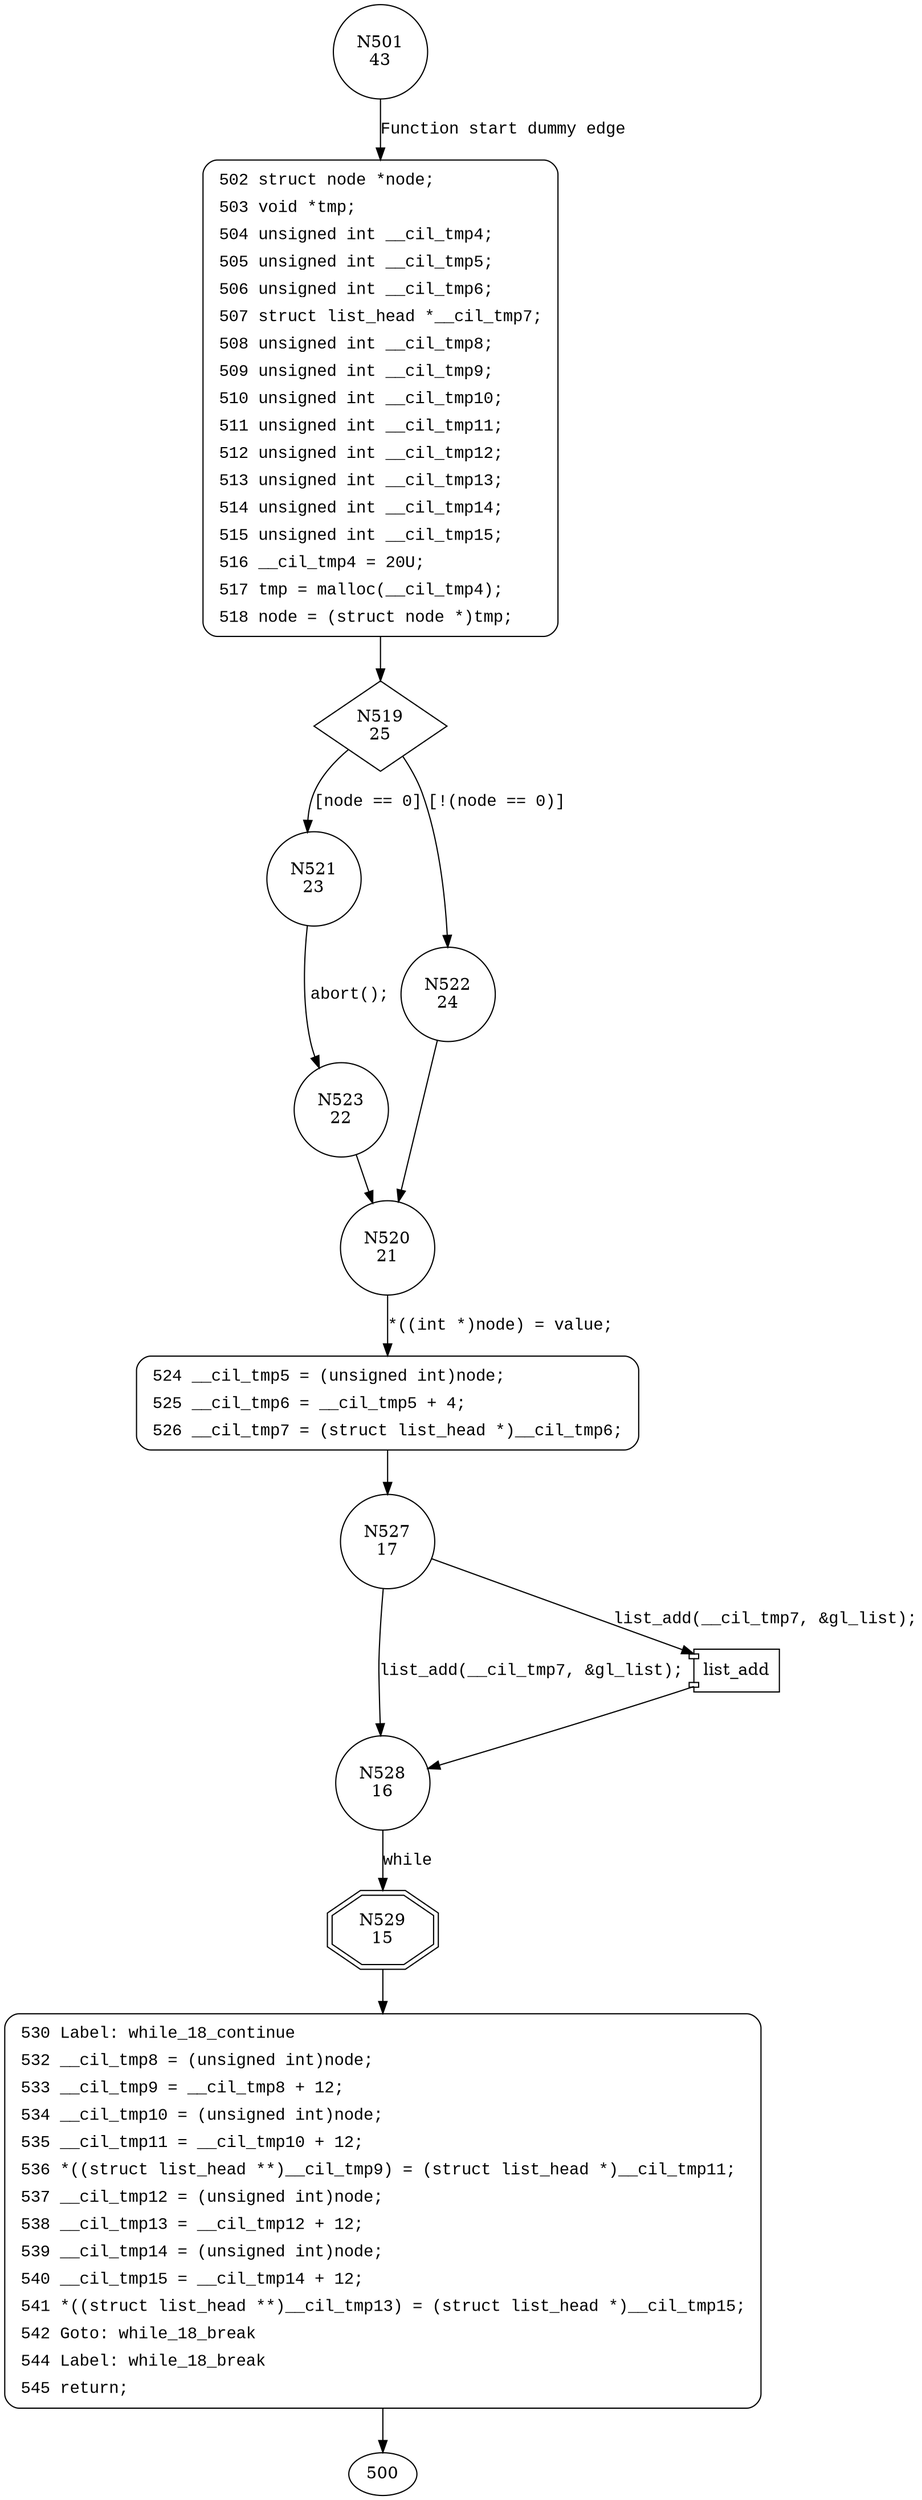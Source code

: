 digraph gl_insert {
501 [shape="circle" label="N501\n43"]
502 [shape="circle" label="N502\n42"]
519 [shape="diamond" label="N519\n25"]
521 [shape="circle" label="N521\n23"]
522 [shape="circle" label="N522\n24"]
520 [shape="circle" label="N520\n21"]
524 [shape="circle" label="N524\n20"]
527 [shape="circle" label="N527\n17"]
528 [shape="circle" label="N528\n16"]
529 [shape="doubleoctagon" label="N529\n15"]
530 [shape="circle" label="N530\n14"]
523 [shape="circle" label="N523\n22"]
502 [style="filled,bold" penwidth="1" fillcolor="white" fontname="Courier New" shape="Mrecord" label=<<table border="0" cellborder="0" cellpadding="3" bgcolor="white"><tr><td align="right">502</td><td align="left">struct node *node;</td></tr><tr><td align="right">503</td><td align="left">void *tmp;</td></tr><tr><td align="right">504</td><td align="left">unsigned int __cil_tmp4;</td></tr><tr><td align="right">505</td><td align="left">unsigned int __cil_tmp5;</td></tr><tr><td align="right">506</td><td align="left">unsigned int __cil_tmp6;</td></tr><tr><td align="right">507</td><td align="left">struct list_head *__cil_tmp7;</td></tr><tr><td align="right">508</td><td align="left">unsigned int __cil_tmp8;</td></tr><tr><td align="right">509</td><td align="left">unsigned int __cil_tmp9;</td></tr><tr><td align="right">510</td><td align="left">unsigned int __cil_tmp10;</td></tr><tr><td align="right">511</td><td align="left">unsigned int __cil_tmp11;</td></tr><tr><td align="right">512</td><td align="left">unsigned int __cil_tmp12;</td></tr><tr><td align="right">513</td><td align="left">unsigned int __cil_tmp13;</td></tr><tr><td align="right">514</td><td align="left">unsigned int __cil_tmp14;</td></tr><tr><td align="right">515</td><td align="left">unsigned int __cil_tmp15;</td></tr><tr><td align="right">516</td><td align="left">__cil_tmp4 = 20U;</td></tr><tr><td align="right">517</td><td align="left">tmp = malloc(__cil_tmp4);</td></tr><tr><td align="right">518</td><td align="left">node = (struct node *)tmp;</td></tr></table>>]
502 -> 519[label=""]
524 [style="filled,bold" penwidth="1" fillcolor="white" fontname="Courier New" shape="Mrecord" label=<<table border="0" cellborder="0" cellpadding="3" bgcolor="white"><tr><td align="right">524</td><td align="left">__cil_tmp5 = (unsigned int)node;</td></tr><tr><td align="right">525</td><td align="left">__cil_tmp6 = __cil_tmp5 + 4;</td></tr><tr><td align="right">526</td><td align="left">__cil_tmp7 = (struct list_head *)__cil_tmp6;</td></tr></table>>]
524 -> 527[label=""]
530 [style="filled,bold" penwidth="1" fillcolor="white" fontname="Courier New" shape="Mrecord" label=<<table border="0" cellborder="0" cellpadding="3" bgcolor="white"><tr><td align="right">530</td><td align="left">Label: while_18_continue</td></tr><tr><td align="right">532</td><td align="left">__cil_tmp8 = (unsigned int)node;</td></tr><tr><td align="right">533</td><td align="left">__cil_tmp9 = __cil_tmp8 + 12;</td></tr><tr><td align="right">534</td><td align="left">__cil_tmp10 = (unsigned int)node;</td></tr><tr><td align="right">535</td><td align="left">__cil_tmp11 = __cil_tmp10 + 12;</td></tr><tr><td align="right">536</td><td align="left">*((struct list_head **)__cil_tmp9) = (struct list_head *)__cil_tmp11;</td></tr><tr><td align="right">537</td><td align="left">__cil_tmp12 = (unsigned int)node;</td></tr><tr><td align="right">538</td><td align="left">__cil_tmp13 = __cil_tmp12 + 12;</td></tr><tr><td align="right">539</td><td align="left">__cil_tmp14 = (unsigned int)node;</td></tr><tr><td align="right">540</td><td align="left">__cil_tmp15 = __cil_tmp14 + 12;</td></tr><tr><td align="right">541</td><td align="left">*((struct list_head **)__cil_tmp13) = (struct list_head *)__cil_tmp15;</td></tr><tr><td align="right">542</td><td align="left">Goto: while_18_break</td></tr><tr><td align="right">544</td><td align="left">Label: while_18_break</td></tr><tr><td align="right">545</td><td align="left">return;</td></tr></table>>]
530 -> 500[label=""]
501 -> 502 [label="Function start dummy edge" fontname="Courier New"]
519 -> 521 [label="[node == 0]" fontname="Courier New"]
519 -> 522 [label="[!(node == 0)]" fontname="Courier New"]
520 -> 524 [label="*((int *)node) = value;" fontname="Courier New"]
100030 [shape="component" label="list_add"]
527 -> 100030 [label="list_add(__cil_tmp7, &gl_list);" fontname="Courier New"]
100030 -> 528 [label="" fontname="Courier New"]
527 -> 528 [label="list_add(__cil_tmp7, &gl_list);" fontname="Courier New"]
528 -> 529 [label="while" fontname="Courier New"]
529 -> 530 [label="" fontname="Courier New"]
521 -> 523 [label="abort();" fontname="Courier New"]
522 -> 520 [label="" fontname="Courier New"]
523 -> 520 [label="" fontname="Courier New"]
}
